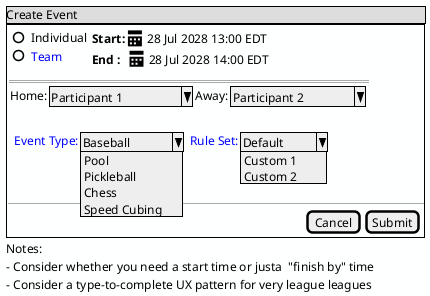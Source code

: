 @startsalt
skinparam backgroundcolor #FEFFFF

{
{*  Create Event}
{+

{
    { 
          {{( ) Individual

         ( ) <color:blue>Team} 


            |{{ <b>Start:  | <&calendar*2> | 28 Jul 2028 13:00 EDT}
            { <b>End :   |    <&calendar*2> | 28 Jul 2028 14:00 EDT}}}
            
==
         {Home:  | ^  Participant 1 ^ | Away: | ^ Participant 2 ^}
            {.}

        {

          {<color: #blue> Event Type:  | ^  Baseball ^ Pool ^ Pickleball ^ Chess ^ Speed Cubing ^ | <color: #blue> Rule Set: | ^ Default ^ Custom 1 ^ Custom 2 ^}
    

        {.}
          
{.}
        {
        }
        } 
        

    }
    --
{                                                 |[Cancel] | [Submit]|}
}
}
Notes:
- Consider whether you need a start time or justa  "finish by" time
- Consider a type-to-complete UX pattern for very league leagues
}
@endsalt